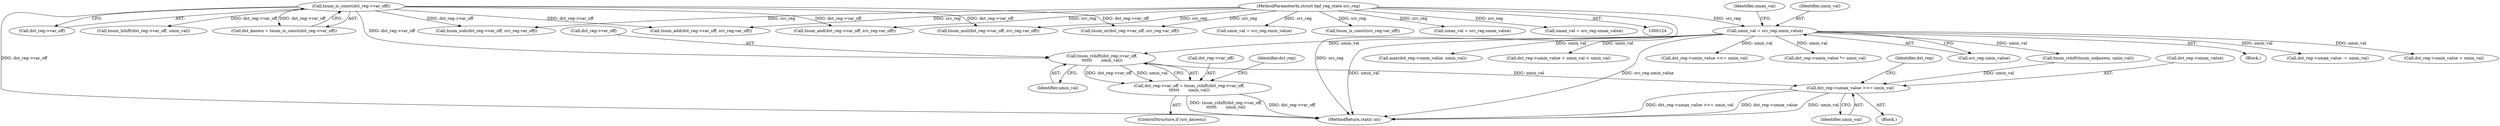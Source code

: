 digraph "0_linux_0c17d1d2c61936401f4702e1846e2c19b200f958@pointer" {
"1000731" [label="(Call,tnum_rshift(dst_reg->var_off,\n\t\t\t\t\t\t       umin_val))"];
"1000191" [label="(Call,tnum_is_const(dst_reg->var_off))"];
"1000173" [label="(Call,umin_val = src_reg.umin_value)"];
"1000128" [label="(MethodParameterIn,struct bpf_reg_state src_reg)"];
"1000727" [label="(Call,dst_reg->var_off = tnum_rshift(dst_reg->var_off,\n\t\t\t\t\t\t       umin_val))"];
"1000749" [label="(Call,dst_reg->umax_value >>= umin_val)"];
"1000367" [label="(Call,tnum_mul(dst_reg->var_off, src_reg.var_off))"];
"1000406" [label="(Call,dst_reg->umin_value *= umin_val)"];
"1000725" [label="(ControlStructure,if (src_known))"];
"1000175" [label="(Call,src_reg.umin_value)"];
"1000129" [label="(Block,)"];
"1000741" [label="(Call,tnum_rshift(tnum_unknown, umin_val))"];
"1000731" [label="(Call,tnum_rshift(dst_reg->var_off,\n\t\t\t\t\t\t       umin_val))"];
"1000163" [label="(Call,smin_val = src_reg.smin_value)"];
"1000563" [label="(Call,tnum_or(dst_reg->var_off, src_reg.var_off))"];
"1000345" [label="(Call,dst_reg->umax_value -= umin_val)"];
"1000749" [label="(Call,dst_reg->umax_value >>= umin_val)"];
"1000173" [label="(Call,umin_val = src_reg.umin_value)"];
"1000189" [label="(Call,dst_known = tnum_is_const(dst_reg->var_off))"];
"1000728" [label="(Call,dst_reg->var_off)"];
"1000735" [label="(Identifier,umin_val)"];
"1000237" [label="(Call,dst_reg->umin_value + umin_val)"];
"1000574" [label="(Call,max(dst_reg->umin_value, umin_val))"];
"1000185" [label="(Call,tnum_is_const(src_reg.var_off))"];
"1000174" [label="(Identifier,umin_val)"];
"1000771" [label="(MethodReturn,static int)"];
"1000236" [label="(Call,dst_reg->umin_value + umin_val < umin_val)"];
"1000168" [label="(Call,smax_val = src_reg.smax_value)"];
"1000354" [label="(Call,tnum_sub(dst_reg->var_off, src_reg.var_off))"];
"1000128" [label="(MethodParameterIn,struct bpf_reg_state src_reg)"];
"1000746" [label="(Identifier,dst_reg)"];
"1000474" [label="(Call,tnum_and(dst_reg->var_off, src_reg.var_off))"];
"1000753" [label="(Identifier,umin_val)"];
"1000755" [label="(Identifier,dst_reg)"];
"1000750" [label="(Call,dst_reg->umax_value)"];
"1000192" [label="(Call,dst_reg->var_off)"];
"1000191" [label="(Call,tnum_is_const(dst_reg->var_off))"];
"1000178" [label="(Call,umax_val = src_reg.umax_value)"];
"1000727" [label="(Call,dst_reg->var_off = tnum_rshift(dst_reg->var_off,\n\t\t\t\t\t\t       umin_val))"];
"1000179" [label="(Identifier,umax_val)"];
"1000197" [label="(Block,)"];
"1000649" [label="(Call,dst_reg->umin_value <<= umin_val)"];
"1000686" [label="(Call,tnum_lshift(dst_reg->var_off, umin_val))"];
"1000277" [label="(Call,tnum_add(dst_reg->var_off, src_reg.var_off))"];
"1000732" [label="(Call,dst_reg->var_off)"];
"1000731" -> "1000727"  [label="AST: "];
"1000731" -> "1000735"  [label="CFG: "];
"1000732" -> "1000731"  [label="AST: "];
"1000735" -> "1000731"  [label="AST: "];
"1000727" -> "1000731"  [label="CFG: "];
"1000731" -> "1000727"  [label="DDG: dst_reg->var_off"];
"1000731" -> "1000727"  [label="DDG: umin_val"];
"1000191" -> "1000731"  [label="DDG: dst_reg->var_off"];
"1000173" -> "1000731"  [label="DDG: umin_val"];
"1000731" -> "1000749"  [label="DDG: umin_val"];
"1000191" -> "1000189"  [label="AST: "];
"1000191" -> "1000192"  [label="CFG: "];
"1000192" -> "1000191"  [label="AST: "];
"1000189" -> "1000191"  [label="CFG: "];
"1000191" -> "1000771"  [label="DDG: dst_reg->var_off"];
"1000191" -> "1000189"  [label="DDG: dst_reg->var_off"];
"1000191" -> "1000277"  [label="DDG: dst_reg->var_off"];
"1000191" -> "1000354"  [label="DDG: dst_reg->var_off"];
"1000191" -> "1000367"  [label="DDG: dst_reg->var_off"];
"1000191" -> "1000474"  [label="DDG: dst_reg->var_off"];
"1000191" -> "1000563"  [label="DDG: dst_reg->var_off"];
"1000191" -> "1000686"  [label="DDG: dst_reg->var_off"];
"1000173" -> "1000129"  [label="AST: "];
"1000173" -> "1000175"  [label="CFG: "];
"1000174" -> "1000173"  [label="AST: "];
"1000175" -> "1000173"  [label="AST: "];
"1000179" -> "1000173"  [label="CFG: "];
"1000173" -> "1000771"  [label="DDG: umin_val"];
"1000173" -> "1000771"  [label="DDG: src_reg.umin_value"];
"1000128" -> "1000173"  [label="DDG: src_reg"];
"1000173" -> "1000236"  [label="DDG: umin_val"];
"1000173" -> "1000237"  [label="DDG: umin_val"];
"1000173" -> "1000345"  [label="DDG: umin_val"];
"1000173" -> "1000406"  [label="DDG: umin_val"];
"1000173" -> "1000574"  [label="DDG: umin_val"];
"1000173" -> "1000649"  [label="DDG: umin_val"];
"1000173" -> "1000741"  [label="DDG: umin_val"];
"1000128" -> "1000124"  [label="AST: "];
"1000128" -> "1000771"  [label="DDG: src_reg"];
"1000128" -> "1000163"  [label="DDG: src_reg"];
"1000128" -> "1000168"  [label="DDG: src_reg"];
"1000128" -> "1000178"  [label="DDG: src_reg"];
"1000128" -> "1000185"  [label="DDG: src_reg"];
"1000128" -> "1000277"  [label="DDG: src_reg"];
"1000128" -> "1000354"  [label="DDG: src_reg"];
"1000128" -> "1000367"  [label="DDG: src_reg"];
"1000128" -> "1000474"  [label="DDG: src_reg"];
"1000128" -> "1000563"  [label="DDG: src_reg"];
"1000727" -> "1000725"  [label="AST: "];
"1000728" -> "1000727"  [label="AST: "];
"1000746" -> "1000727"  [label="CFG: "];
"1000727" -> "1000771"  [label="DDG: tnum_rshift(dst_reg->var_off,\n\t\t\t\t\t\t       umin_val)"];
"1000727" -> "1000771"  [label="DDG: dst_reg->var_off"];
"1000749" -> "1000197"  [label="AST: "];
"1000749" -> "1000753"  [label="CFG: "];
"1000750" -> "1000749"  [label="AST: "];
"1000753" -> "1000749"  [label="AST: "];
"1000755" -> "1000749"  [label="CFG: "];
"1000749" -> "1000771"  [label="DDG: dst_reg->umax_value"];
"1000749" -> "1000771"  [label="DDG: umin_val"];
"1000749" -> "1000771"  [label="DDG: dst_reg->umax_value >>= umin_val"];
"1000741" -> "1000749"  [label="DDG: umin_val"];
}
